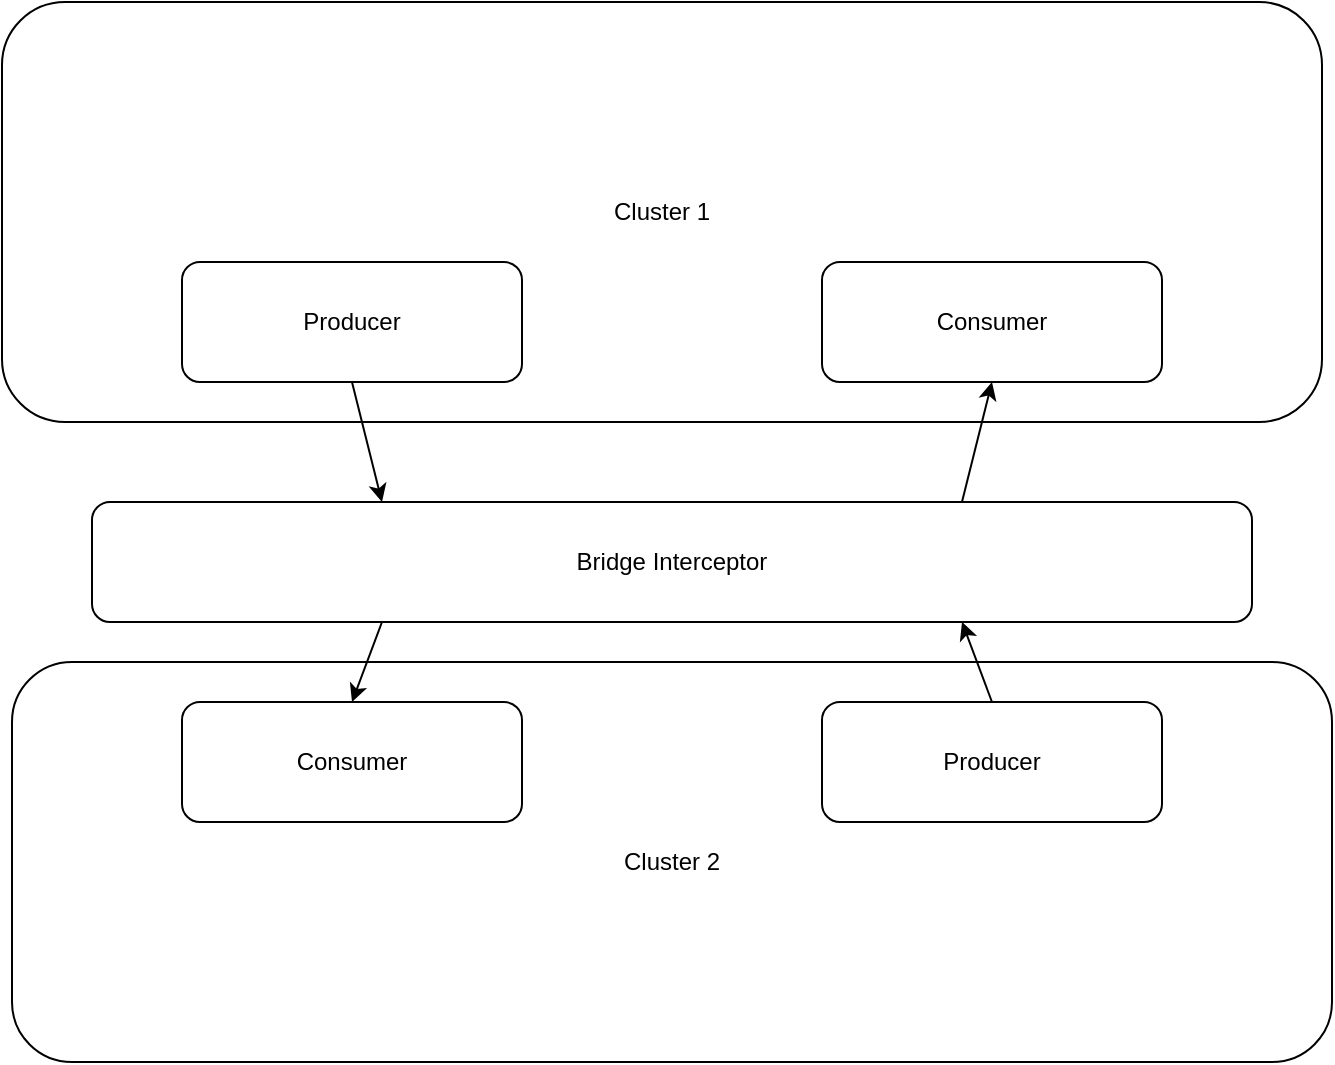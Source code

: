 <mxfile version="16.2.1" type="github">
  <diagram id="oboEeB2ZAiel5B7vhibJ" name="Page-1">
    <mxGraphModel dx="1234" dy="791" grid="1" gridSize="10" guides="1" tooltips="1" connect="1" arrows="1" fold="1" page="1" pageScale="1" pageWidth="850" pageHeight="1100" math="0" shadow="0">
      <root>
        <mxCell id="0" />
        <mxCell id="1" parent="0" />
        <mxCell id="rVWjAJIjlMf2q0YCCjkN-3" value="Cluster 1" style="rounded=1;whiteSpace=wrap;html=1;" parent="1" vertex="1">
          <mxGeometry x="90" y="130" width="660" height="210" as="geometry" />
        </mxCell>
        <mxCell id="rVWjAJIjlMf2q0YCCjkN-4" value="Cluster 2" style="rounded=1;whiteSpace=wrap;html=1;" parent="1" vertex="1">
          <mxGeometry x="95" y="460" width="660" height="200" as="geometry" />
        </mxCell>
        <mxCell id="rVWjAJIjlMf2q0YCCjkN-5" value="Producer" style="rounded=1;whiteSpace=wrap;html=1;" parent="1" vertex="1">
          <mxGeometry x="180" y="260" width="170" height="60" as="geometry" />
        </mxCell>
        <mxCell id="rVWjAJIjlMf2q0YCCjkN-6" value="Consumer" style="rounded=1;whiteSpace=wrap;html=1;" parent="1" vertex="1">
          <mxGeometry x="500" y="260" width="170" height="60" as="geometry" />
        </mxCell>
        <mxCell id="rVWjAJIjlMf2q0YCCjkN-7" value="Consumer" style="rounded=1;whiteSpace=wrap;html=1;" parent="1" vertex="1">
          <mxGeometry x="180" y="480" width="170" height="60" as="geometry" />
        </mxCell>
        <mxCell id="rVWjAJIjlMf2q0YCCjkN-8" value="Producer" style="rounded=1;whiteSpace=wrap;html=1;" parent="1" vertex="1">
          <mxGeometry x="500" y="480" width="170" height="60" as="geometry" />
        </mxCell>
        <mxCell id="rVWjAJIjlMf2q0YCCjkN-9" value="&lt;div&gt;Bridge Interceptor&lt;/div&gt;" style="rounded=1;whiteSpace=wrap;html=1;" parent="1" vertex="1">
          <mxGeometry x="135" y="380" width="580" height="60" as="geometry" />
        </mxCell>
        <mxCell id="rVWjAJIjlMf2q0YCCjkN-10" value="" style="endArrow=classic;html=1;rounded=0;exitX=0.5;exitY=1;exitDx=0;exitDy=0;entryX=0.25;entryY=0;entryDx=0;entryDy=0;" parent="1" source="rVWjAJIjlMf2q0YCCjkN-5" target="rVWjAJIjlMf2q0YCCjkN-9" edge="1">
          <mxGeometry width="50" height="50" relative="1" as="geometry">
            <mxPoint x="400" y="440" as="sourcePoint" />
            <mxPoint x="450" y="390" as="targetPoint" />
          </mxGeometry>
        </mxCell>
        <mxCell id="rVWjAJIjlMf2q0YCCjkN-11" value="" style="endArrow=classic;html=1;rounded=0;exitX=0.25;exitY=1;exitDx=0;exitDy=0;entryX=0.5;entryY=0;entryDx=0;entryDy=0;" parent="1" source="rVWjAJIjlMf2q0YCCjkN-9" target="rVWjAJIjlMf2q0YCCjkN-7" edge="1">
          <mxGeometry width="50" height="50" relative="1" as="geometry">
            <mxPoint x="400" y="440" as="sourcePoint" />
            <mxPoint x="450" y="390" as="targetPoint" />
          </mxGeometry>
        </mxCell>
        <mxCell id="rVWjAJIjlMf2q0YCCjkN-12" value="" style="endArrow=classic;html=1;rounded=0;entryX=0.75;entryY=1;entryDx=0;entryDy=0;exitX=0.5;exitY=0;exitDx=0;exitDy=0;" parent="1" source="rVWjAJIjlMf2q0YCCjkN-8" target="rVWjAJIjlMf2q0YCCjkN-9" edge="1">
          <mxGeometry width="50" height="50" relative="1" as="geometry">
            <mxPoint x="400" y="440" as="sourcePoint" />
            <mxPoint x="450" y="390" as="targetPoint" />
          </mxGeometry>
        </mxCell>
        <mxCell id="rVWjAJIjlMf2q0YCCjkN-13" value="" style="endArrow=classic;html=1;rounded=0;entryX=0.5;entryY=1;entryDx=0;entryDy=0;exitX=0.75;exitY=0;exitDx=0;exitDy=0;" parent="1" source="rVWjAJIjlMf2q0YCCjkN-9" target="rVWjAJIjlMf2q0YCCjkN-6" edge="1">
          <mxGeometry width="50" height="50" relative="1" as="geometry">
            <mxPoint x="400" y="440" as="sourcePoint" />
            <mxPoint x="450" y="390" as="targetPoint" />
          </mxGeometry>
        </mxCell>
      </root>
    </mxGraphModel>
  </diagram>
</mxfile>
